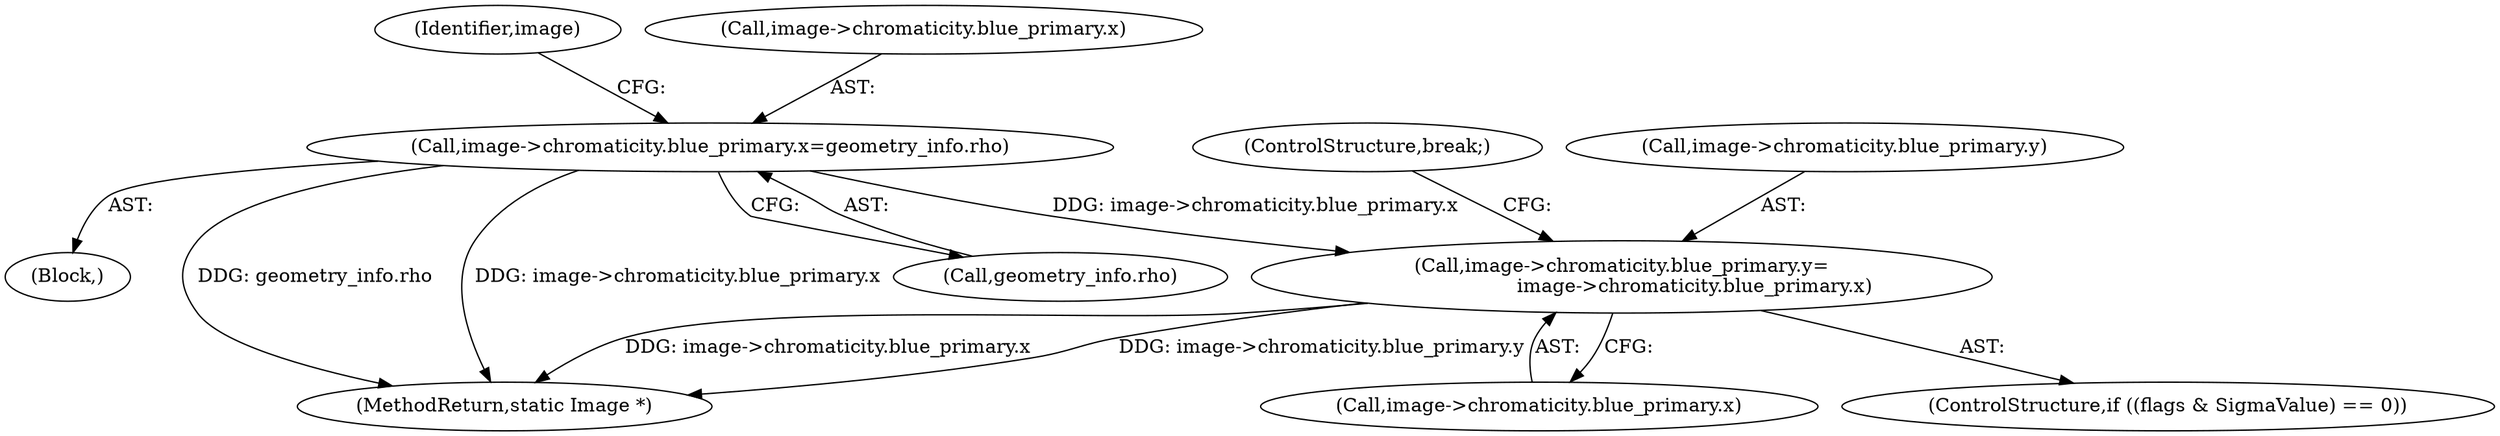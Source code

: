 digraph "0_ImageMagick_f6e9d0d9955e85bdd7540b251cd50d598dacc5e6_34@pointer" {
"1000697" [label="(Call,image->chromaticity.blue_primary.y=\n                        image->chromaticity.blue_primary.x)"];
"1000669" [label="(Call,image->chromaticity.blue_primary.x=geometry_info.rho)"];
"1000684" [label="(Identifier,image)"];
"1000691" [label="(ControlStructure,if ((flags & SigmaValue) == 0))"];
"1000712" [label="(ControlStructure,break;)"];
"1000669" [label="(Call,image->chromaticity.blue_primary.x=geometry_info.rho)"];
"1000677" [label="(Call,geometry_info.rho)"];
"1000670" [label="(Call,image->chromaticity.blue_primary.x)"];
"1000697" [label="(Call,image->chromaticity.blue_primary.y=\n                        image->chromaticity.blue_primary.x)"];
"1000705" [label="(Call,image->chromaticity.blue_primary.x)"];
"1000662" [label="(Block,)"];
"1000698" [label="(Call,image->chromaticity.blue_primary.y)"];
"1003485" [label="(MethodReturn,static Image *)"];
"1000697" -> "1000691"  [label="AST: "];
"1000697" -> "1000705"  [label="CFG: "];
"1000698" -> "1000697"  [label="AST: "];
"1000705" -> "1000697"  [label="AST: "];
"1000712" -> "1000697"  [label="CFG: "];
"1000697" -> "1003485"  [label="DDG: image->chromaticity.blue_primary.x"];
"1000697" -> "1003485"  [label="DDG: image->chromaticity.blue_primary.y"];
"1000669" -> "1000697"  [label="DDG: image->chromaticity.blue_primary.x"];
"1000669" -> "1000662"  [label="AST: "];
"1000669" -> "1000677"  [label="CFG: "];
"1000670" -> "1000669"  [label="AST: "];
"1000677" -> "1000669"  [label="AST: "];
"1000684" -> "1000669"  [label="CFG: "];
"1000669" -> "1003485"  [label="DDG: geometry_info.rho"];
"1000669" -> "1003485"  [label="DDG: image->chromaticity.blue_primary.x"];
}
